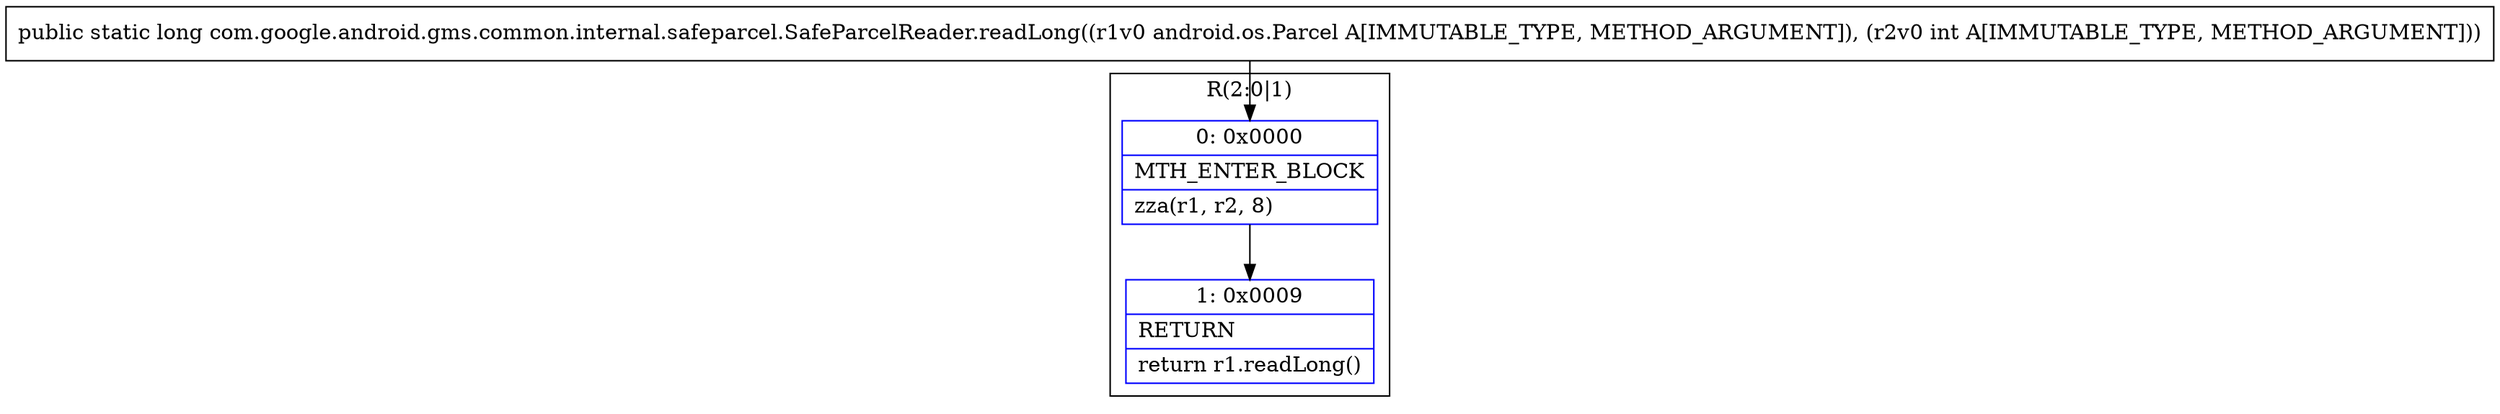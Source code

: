digraph "CFG forcom.google.android.gms.common.internal.safeparcel.SafeParcelReader.readLong(Landroid\/os\/Parcel;I)J" {
subgraph cluster_Region_316590477 {
label = "R(2:0|1)";
node [shape=record,color=blue];
Node_0 [shape=record,label="{0\:\ 0x0000|MTH_ENTER_BLOCK\l|zza(r1, r2, 8)\l}"];
Node_1 [shape=record,label="{1\:\ 0x0009|RETURN\l|return r1.readLong()\l}"];
}
MethodNode[shape=record,label="{public static long com.google.android.gms.common.internal.safeparcel.SafeParcelReader.readLong((r1v0 android.os.Parcel A[IMMUTABLE_TYPE, METHOD_ARGUMENT]), (r2v0 int A[IMMUTABLE_TYPE, METHOD_ARGUMENT])) }"];
MethodNode -> Node_0;
Node_0 -> Node_1;
}

